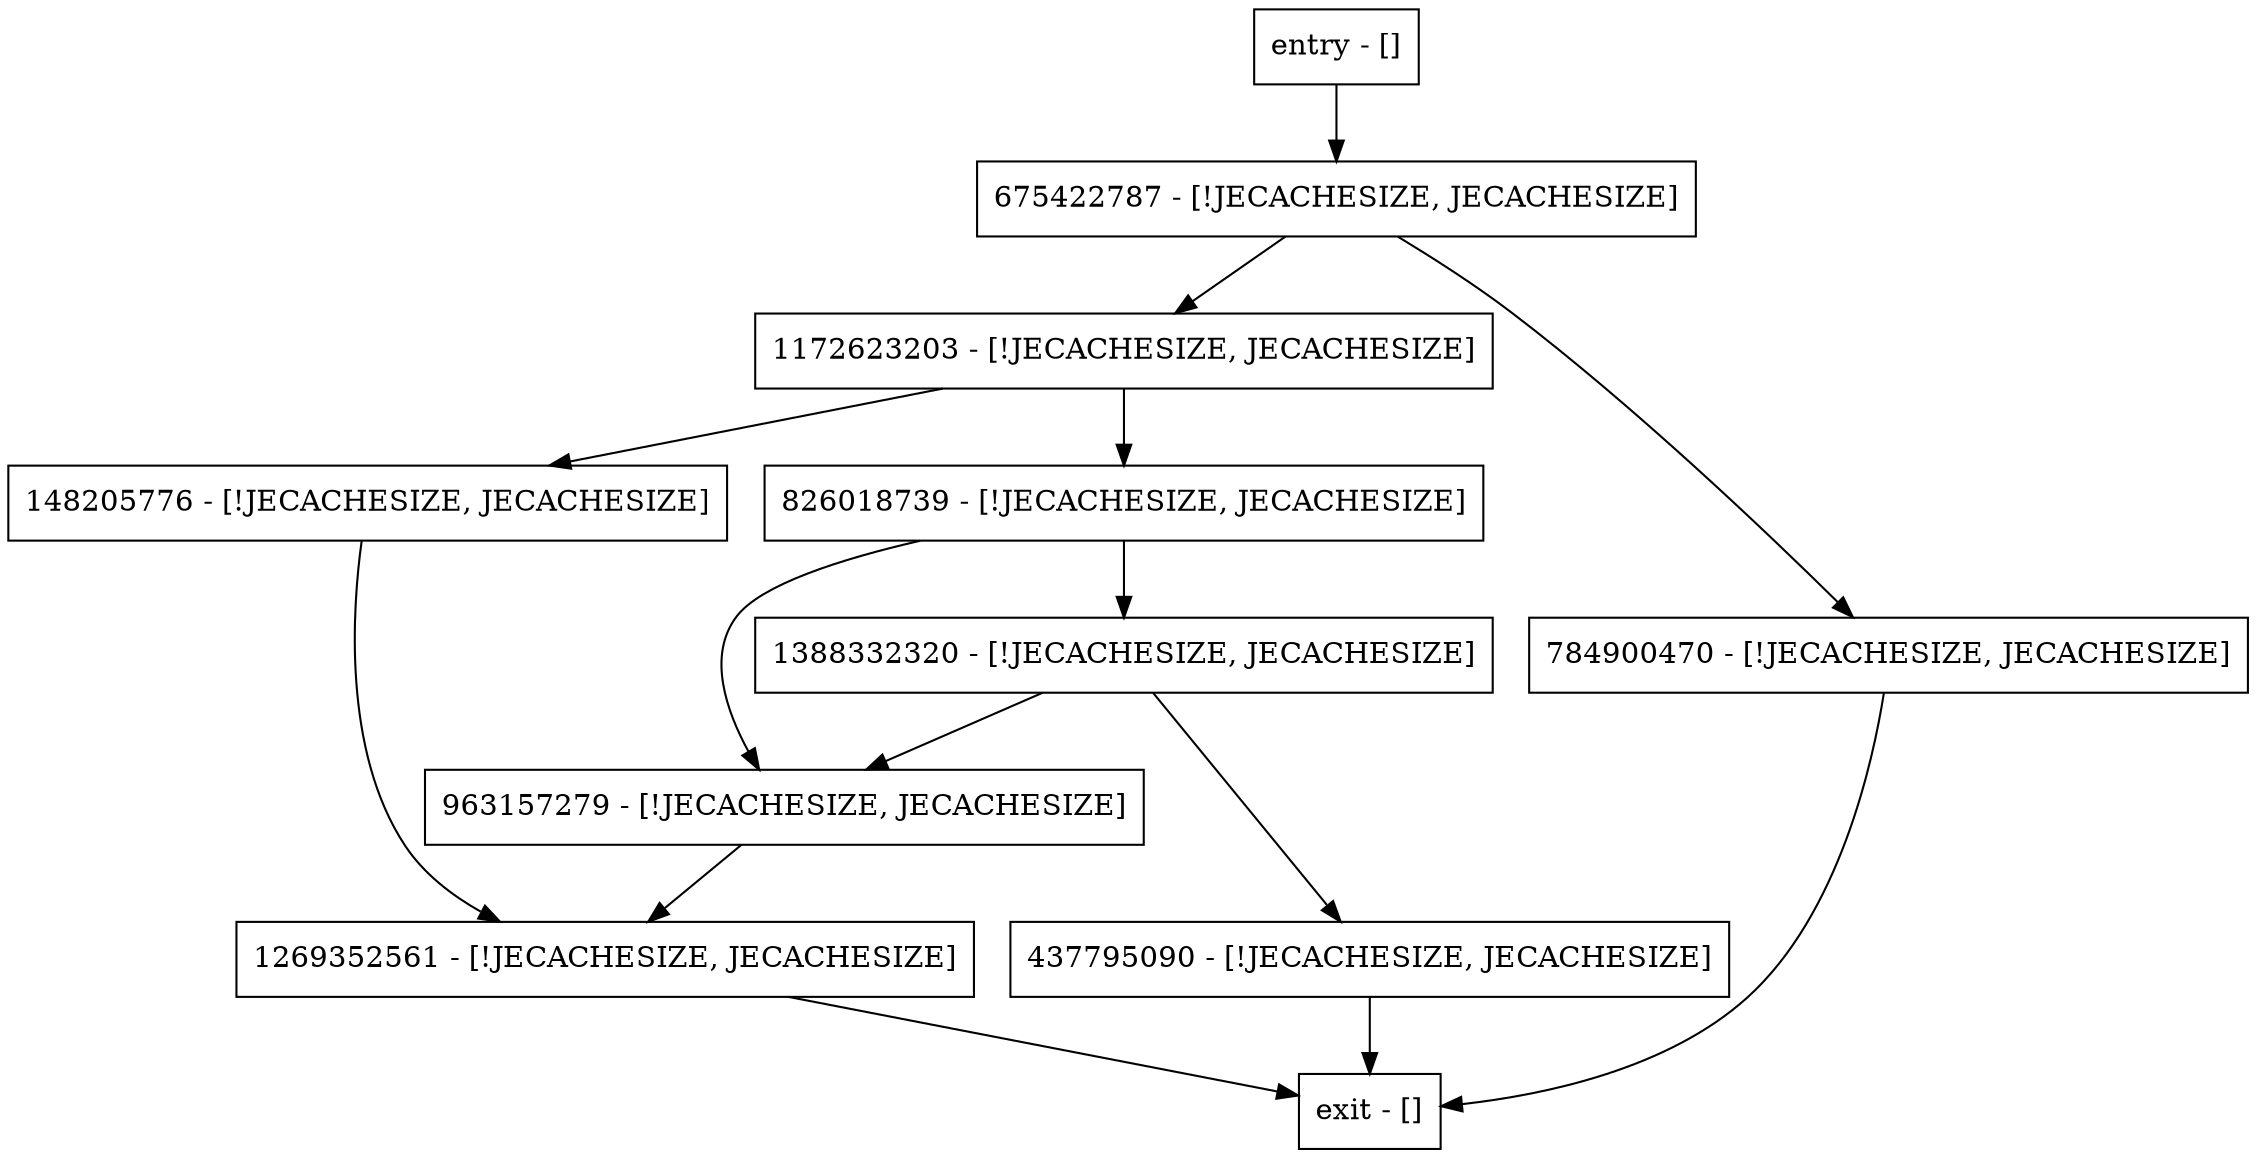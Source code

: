 digraph registerThreadLocker {
node [shape=record];
entry [label="entry - []"];
exit [label="exit - []"];
437795090 [label="437795090 - [!JECACHESIZE, JECACHESIZE]"];
148205776 [label="148205776 - [!JECACHESIZE, JECACHESIZE]"];
1172623203 [label="1172623203 - [!JECACHESIZE, JECACHESIZE]"];
675422787 [label="675422787 - [!JECACHESIZE, JECACHESIZE]"];
826018739 [label="826018739 - [!JECACHESIZE, JECACHESIZE]"];
963157279 [label="963157279 - [!JECACHESIZE, JECACHESIZE]"];
1269352561 [label="1269352561 - [!JECACHESIZE, JECACHESIZE]"];
1388332320 [label="1388332320 - [!JECACHESIZE, JECACHESIZE]"];
784900470 [label="784900470 - [!JECACHESIZE, JECACHESIZE]"];
entry;
exit;
entry -> 675422787;
437795090 -> exit;
148205776 -> 1269352561;
1172623203 -> 148205776;
1172623203 -> 826018739;
675422787 -> 1172623203;
675422787 -> 784900470;
826018739 -> 963157279;
826018739 -> 1388332320;
963157279 -> 1269352561;
1269352561 -> exit;
1388332320 -> 437795090;
1388332320 -> 963157279;
784900470 -> exit;
}
